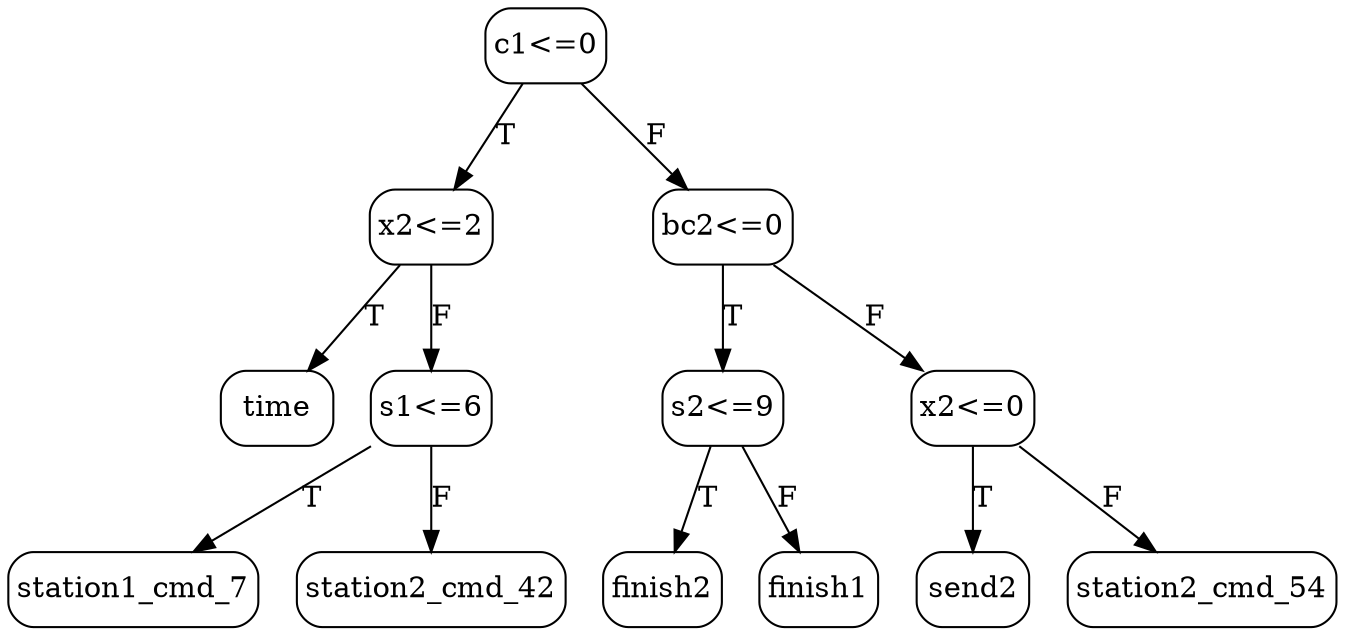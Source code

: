 // decision tree
digraph {
	2 [label=time margin="0.05,0.05" shape=box style=rounded]
	6 [label=station1_cmd_7 margin="0.05,0.05" shape=box style=rounded]
	7 [label=station2_cmd_42 margin="0.05,0.05" shape=box style=rounded]
	5 [label="s1<=6" margin="0.05,0.05" shape=box style=rounded]
	5 -> 6 [label=T]
	5 -> 7 [label=F]
	1 [label="x2<=2" margin="0.05,0.05" shape=box style=rounded]
	1 -> 2 [label=T]
	1 -> 5 [label=F]
	10 [label=finish2 margin="0.05,0.05" shape=box style=rounded]
	11 [label=finish1 margin="0.05,0.05" shape=box style=rounded]
	9 [label="s2<=9" margin="0.05,0.05" shape=box style=rounded]
	9 -> 10 [label=T]
	9 -> 11 [label=F]
	13 [label=send2 margin="0.05,0.05" shape=box style=rounded]
	14 [label=station2_cmd_54 margin="0.05,0.05" shape=box style=rounded]
	12 [label="x2<=0" margin="0.05,0.05" shape=box style=rounded]
	12 -> 13 [label=T]
	12 -> 14 [label=F]
	8 [label="bc2<=0" margin="0.05,0.05" shape=box style=rounded]
	8 -> 9 [label=T]
	8 -> 12 [label=F]
	0 [label="c1<=0" margin="0.05,0.05" shape=box style=rounded]
	0 -> 1 [label=T]
	0 -> 8 [label=F]
}
